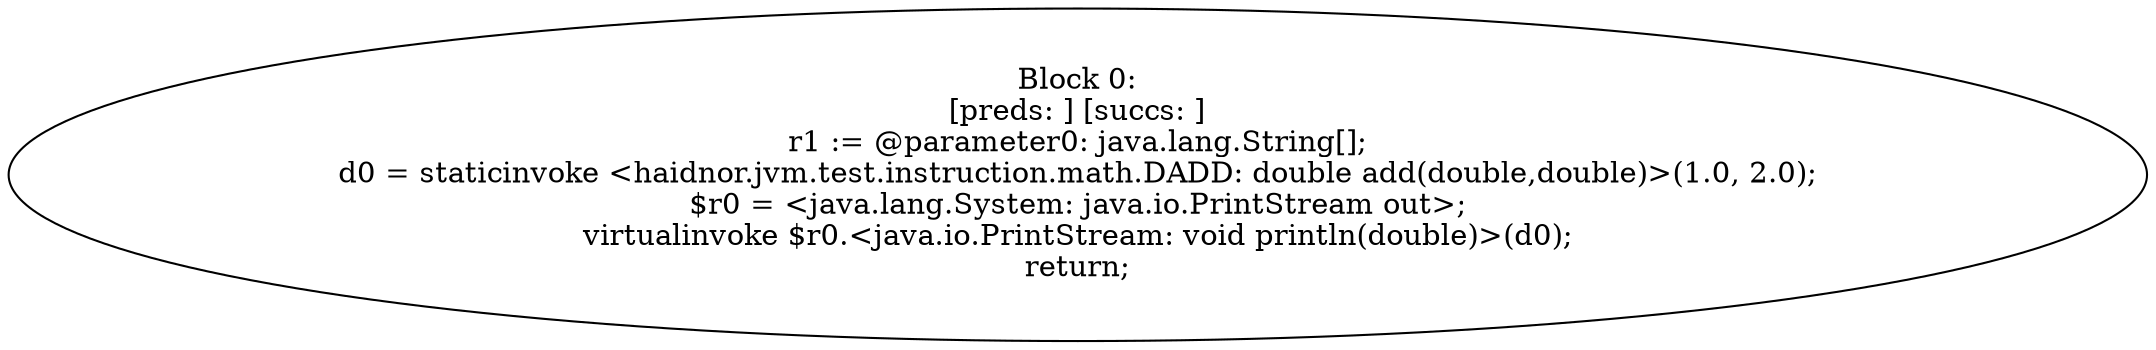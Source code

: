 digraph "unitGraph" {
    "Block 0:
[preds: ] [succs: ]
r1 := @parameter0: java.lang.String[];
d0 = staticinvoke <haidnor.jvm.test.instruction.math.DADD: double add(double,double)>(1.0, 2.0);
$r0 = <java.lang.System: java.io.PrintStream out>;
virtualinvoke $r0.<java.io.PrintStream: void println(double)>(d0);
return;
"
}
